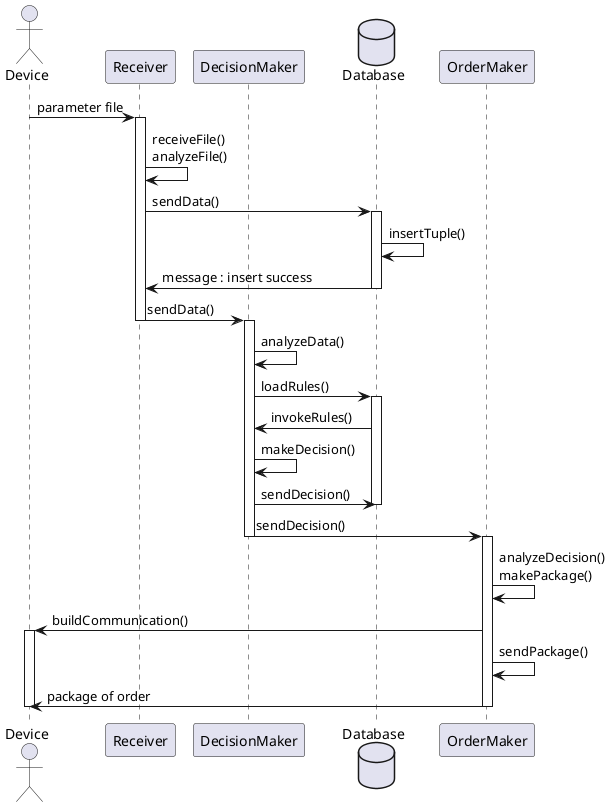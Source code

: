 @startuml

actor Device as device
participant Receiver as receiver
participant DecisionMaker as decisionmaker
database Database as database
participant OrderMaker as ordermaker

device -> receiver:parameter file
activate receiver
receiver -> receiver:receiveFile()\nanalyzeFile()
receiver -> database:sendData()
activate database
database -> database:insertTuple()
database -> receiver:message : insert success
deactivate database
receiver -> decisionmaker:sendData()
deactivate receiver
activate decisionmaker
decisionmaker -> decisionmaker:analyzeData()
decisionmaker -> database:loadRules()
activate database
database -> decisionmaker:invokeRules()
decisionmaker -> decisionmaker:makeDecision()
decisionmaker -> database:sendDecision()
deactivate database
decisionmaker -> ordermaker:sendDecision()
deactivate decisionmaker
activate ordermaker
ordermaker -> ordermaker:analyzeDecision()\nmakePackage()
ordermaker -> device:buildCommunication()
activate device
ordermaker -> ordermaker:sendPackage()
ordermaker -> device:package of order
deactivate ordermaker
deactivate device




@enduml
